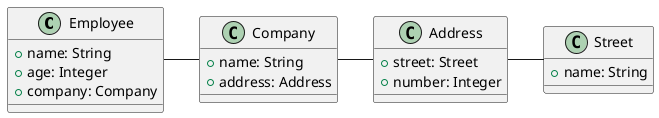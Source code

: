 @startuml

class Employee {
    + name: String
    + age: Integer 
    + company: Company 
}
class Company {
    + name: String
    + address: Address
}

class Address {
    + street: Street
    + number: Integer
}

class Street {
    + name: String
}

Employee - Company
Company - Address
Address -Street

@enduml